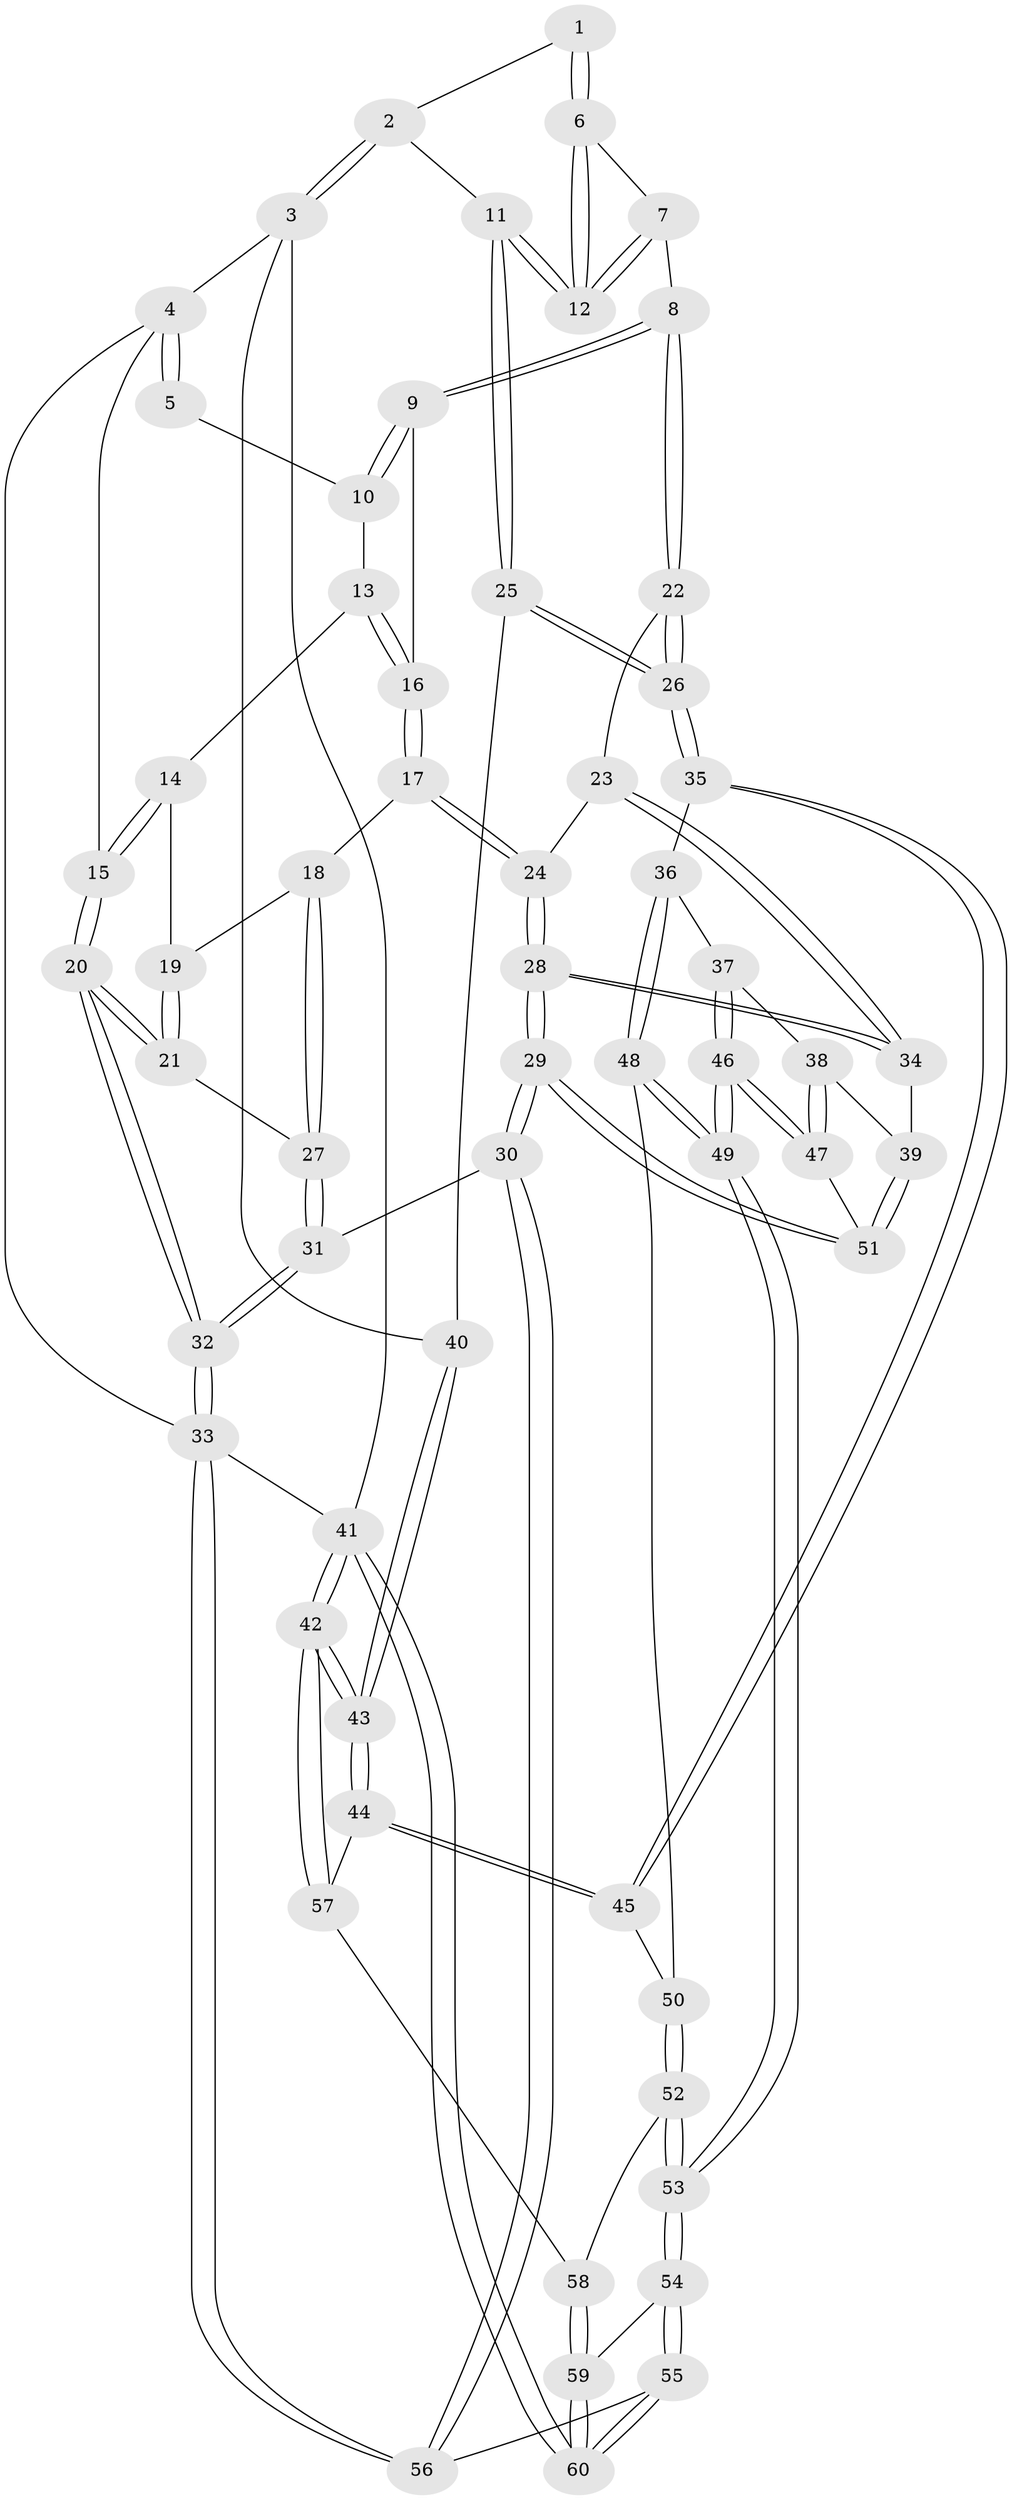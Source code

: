 // Generated by graph-tools (version 1.1) at 2025/27/03/15/25 16:27:56]
// undirected, 60 vertices, 147 edges
graph export_dot {
graph [start="1"]
  node [color=gray90,style=filled];
  1 [pos="+0.672651638738582+0"];
  2 [pos="+0.8712362692831394+0"];
  3 [pos="+1+0"];
  4 [pos="+0+0"];
  5 [pos="+0.45473780354601556+0"];
  6 [pos="+0.6628486298823986+0"];
  7 [pos="+0.6334672433034351+0.008838570259423034"];
  8 [pos="+0.5574873440936025+0.15513510860494023"];
  9 [pos="+0.543037173075996+0.14262100238443218"];
  10 [pos="+0.47118654963105877+0"];
  11 [pos="+0.7900898466684849+0.23570493168900603"];
  12 [pos="+0.7736278750860988+0.20000343063086623"];
  13 [pos="+0.3671638490332449+0.10666437673836222"];
  14 [pos="+0.29886672017568966+0.09159358716625861"];
  15 [pos="+0+0"];
  16 [pos="+0.39189351165342046+0.12704185119212064"];
  17 [pos="+0.3716126625132177+0.28428915468474514"];
  18 [pos="+0.32517960342918284+0.27632700221505757"];
  19 [pos="+0.2966590370332884+0.144212260135457"];
  20 [pos="+0+0.1434955462124209"];
  21 [pos="+0.16359561755788116+0.2807964520711563"];
  22 [pos="+0.5988947265714369+0.23322708400325198"];
  23 [pos="+0.5029148965556367+0.30246292883299825"];
  24 [pos="+0.39188048398495995+0.29642003863607086"];
  25 [pos="+0.7917105248587392+0.2619030585596828"];
  26 [pos="+0.780243445397499+0.2732069577014393"];
  27 [pos="+0.2033204864969508+0.3081078165857478"];
  28 [pos="+0.31610095757555184+0.5327438805995105"];
  29 [pos="+0.2824309156413298+0.6016912121291061"];
  30 [pos="+0.27121541229360596+0.6065656277559284"];
  31 [pos="+0.2529958140423891+0.5966954828491388"];
  32 [pos="+0+0.574448399930109"];
  33 [pos="+0+1"];
  34 [pos="+0.5007329826539669+0.34842047508994484"];
  35 [pos="+0.7803391935134022+0.2752178472430129"];
  36 [pos="+0.7425132094326137+0.36847035128516714"];
  37 [pos="+0.6737987035957236+0.4210427736894067"];
  38 [pos="+0.6539544630714089+0.43172876946218036"];
  39 [pos="+0.5195088672333471+0.4588462011228243"];
  40 [pos="+1+0.1433280133338464"];
  41 [pos="+1+1"];
  42 [pos="+1+1"];
  43 [pos="+1+0.614671773511653"];
  44 [pos="+1+0.586413753186641"];
  45 [pos="+0.9999447942914929+0.5848487665298757"];
  46 [pos="+0.5930009446281821+0.6466290719320528"];
  47 [pos="+0.5297441835094636+0.6033142787355689"];
  48 [pos="+0.740057674995185+0.5700765694406671"];
  49 [pos="+0.6064347925944328+0.6578087932666439"];
  50 [pos="+0.8632248617630536+0.6174193424726059"];
  51 [pos="+0.48930343517455294+0.5834875301801207"];
  52 [pos="+0.7702153692114913+0.794044981479017"];
  53 [pos="+0.6349825476985536+0.7874686698015078"];
  54 [pos="+0.5683531351270026+0.8907338122276772"];
  55 [pos="+0.4215819070105162+1"];
  56 [pos="+0.31410131140241543+1"];
  57 [pos="+0.883937999377303+0.7893852638131614"];
  58 [pos="+0.8026686317904459+0.8158054083717767"];
  59 [pos="+0.877037560259625+0.9770088679505876"];
  60 [pos="+1+1"];
  1 -- 2;
  1 -- 6;
  1 -- 6;
  2 -- 3;
  2 -- 3;
  2 -- 11;
  3 -- 4;
  3 -- 40;
  3 -- 41;
  4 -- 5;
  4 -- 5;
  4 -- 15;
  4 -- 33;
  5 -- 10;
  6 -- 7;
  6 -- 12;
  6 -- 12;
  7 -- 8;
  7 -- 12;
  7 -- 12;
  8 -- 9;
  8 -- 9;
  8 -- 22;
  8 -- 22;
  9 -- 10;
  9 -- 10;
  9 -- 16;
  10 -- 13;
  11 -- 12;
  11 -- 12;
  11 -- 25;
  11 -- 25;
  13 -- 14;
  13 -- 16;
  13 -- 16;
  14 -- 15;
  14 -- 15;
  14 -- 19;
  15 -- 20;
  15 -- 20;
  16 -- 17;
  16 -- 17;
  17 -- 18;
  17 -- 24;
  17 -- 24;
  18 -- 19;
  18 -- 27;
  18 -- 27;
  19 -- 21;
  19 -- 21;
  20 -- 21;
  20 -- 21;
  20 -- 32;
  20 -- 32;
  21 -- 27;
  22 -- 23;
  22 -- 26;
  22 -- 26;
  23 -- 24;
  23 -- 34;
  23 -- 34;
  24 -- 28;
  24 -- 28;
  25 -- 26;
  25 -- 26;
  25 -- 40;
  26 -- 35;
  26 -- 35;
  27 -- 31;
  27 -- 31;
  28 -- 29;
  28 -- 29;
  28 -- 34;
  28 -- 34;
  29 -- 30;
  29 -- 30;
  29 -- 51;
  29 -- 51;
  30 -- 31;
  30 -- 56;
  30 -- 56;
  31 -- 32;
  31 -- 32;
  32 -- 33;
  32 -- 33;
  33 -- 56;
  33 -- 56;
  33 -- 41;
  34 -- 39;
  35 -- 36;
  35 -- 45;
  35 -- 45;
  36 -- 37;
  36 -- 48;
  36 -- 48;
  37 -- 38;
  37 -- 46;
  37 -- 46;
  38 -- 39;
  38 -- 47;
  38 -- 47;
  39 -- 51;
  39 -- 51;
  40 -- 43;
  40 -- 43;
  41 -- 42;
  41 -- 42;
  41 -- 60;
  41 -- 60;
  42 -- 43;
  42 -- 43;
  42 -- 57;
  42 -- 57;
  43 -- 44;
  43 -- 44;
  44 -- 45;
  44 -- 45;
  44 -- 57;
  45 -- 50;
  46 -- 47;
  46 -- 47;
  46 -- 49;
  46 -- 49;
  47 -- 51;
  48 -- 49;
  48 -- 49;
  48 -- 50;
  49 -- 53;
  49 -- 53;
  50 -- 52;
  50 -- 52;
  52 -- 53;
  52 -- 53;
  52 -- 58;
  53 -- 54;
  53 -- 54;
  54 -- 55;
  54 -- 55;
  54 -- 59;
  55 -- 56;
  55 -- 60;
  55 -- 60;
  57 -- 58;
  58 -- 59;
  58 -- 59;
  59 -- 60;
  59 -- 60;
}
